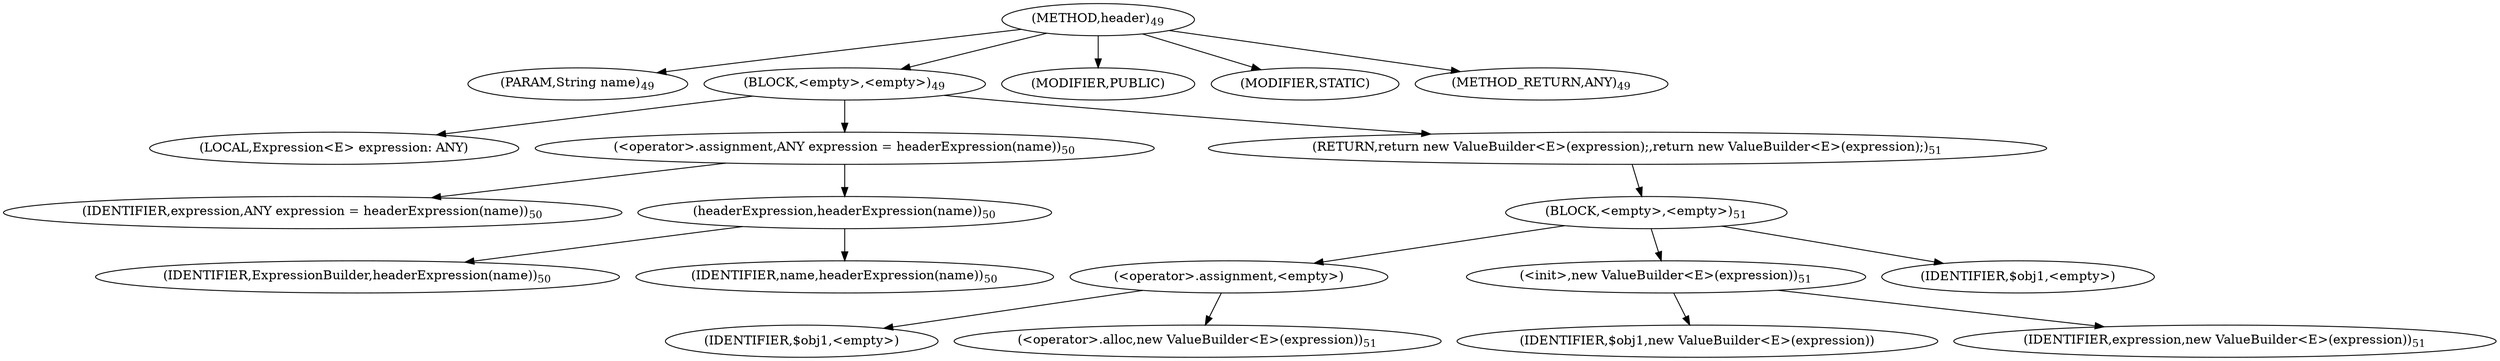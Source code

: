 digraph "header" {  
"43" [label = <(METHOD,header)<SUB>49</SUB>> ]
"44" [label = <(PARAM,String name)<SUB>49</SUB>> ]
"45" [label = <(BLOCK,&lt;empty&gt;,&lt;empty&gt;)<SUB>49</SUB>> ]
"46" [label = <(LOCAL,Expression&lt;E&gt; expression: ANY)> ]
"47" [label = <(&lt;operator&gt;.assignment,ANY expression = headerExpression(name))<SUB>50</SUB>> ]
"48" [label = <(IDENTIFIER,expression,ANY expression = headerExpression(name))<SUB>50</SUB>> ]
"49" [label = <(headerExpression,headerExpression(name))<SUB>50</SUB>> ]
"50" [label = <(IDENTIFIER,ExpressionBuilder,headerExpression(name))<SUB>50</SUB>> ]
"51" [label = <(IDENTIFIER,name,headerExpression(name))<SUB>50</SUB>> ]
"52" [label = <(RETURN,return new ValueBuilder&lt;E&gt;(expression);,return new ValueBuilder&lt;E&gt;(expression);)<SUB>51</SUB>> ]
"53" [label = <(BLOCK,&lt;empty&gt;,&lt;empty&gt;)<SUB>51</SUB>> ]
"54" [label = <(&lt;operator&gt;.assignment,&lt;empty&gt;)> ]
"55" [label = <(IDENTIFIER,$obj1,&lt;empty&gt;)> ]
"56" [label = <(&lt;operator&gt;.alloc,new ValueBuilder&lt;E&gt;(expression))<SUB>51</SUB>> ]
"57" [label = <(&lt;init&gt;,new ValueBuilder&lt;E&gt;(expression))<SUB>51</SUB>> ]
"58" [label = <(IDENTIFIER,$obj1,new ValueBuilder&lt;E&gt;(expression))> ]
"59" [label = <(IDENTIFIER,expression,new ValueBuilder&lt;E&gt;(expression))<SUB>51</SUB>> ]
"60" [label = <(IDENTIFIER,$obj1,&lt;empty&gt;)> ]
"61" [label = <(MODIFIER,PUBLIC)> ]
"62" [label = <(MODIFIER,STATIC)> ]
"63" [label = <(METHOD_RETURN,ANY)<SUB>49</SUB>> ]
  "43" -> "44" 
  "43" -> "45" 
  "43" -> "61" 
  "43" -> "62" 
  "43" -> "63" 
  "45" -> "46" 
  "45" -> "47" 
  "45" -> "52" 
  "47" -> "48" 
  "47" -> "49" 
  "49" -> "50" 
  "49" -> "51" 
  "52" -> "53" 
  "53" -> "54" 
  "53" -> "57" 
  "53" -> "60" 
  "54" -> "55" 
  "54" -> "56" 
  "57" -> "58" 
  "57" -> "59" 
}
